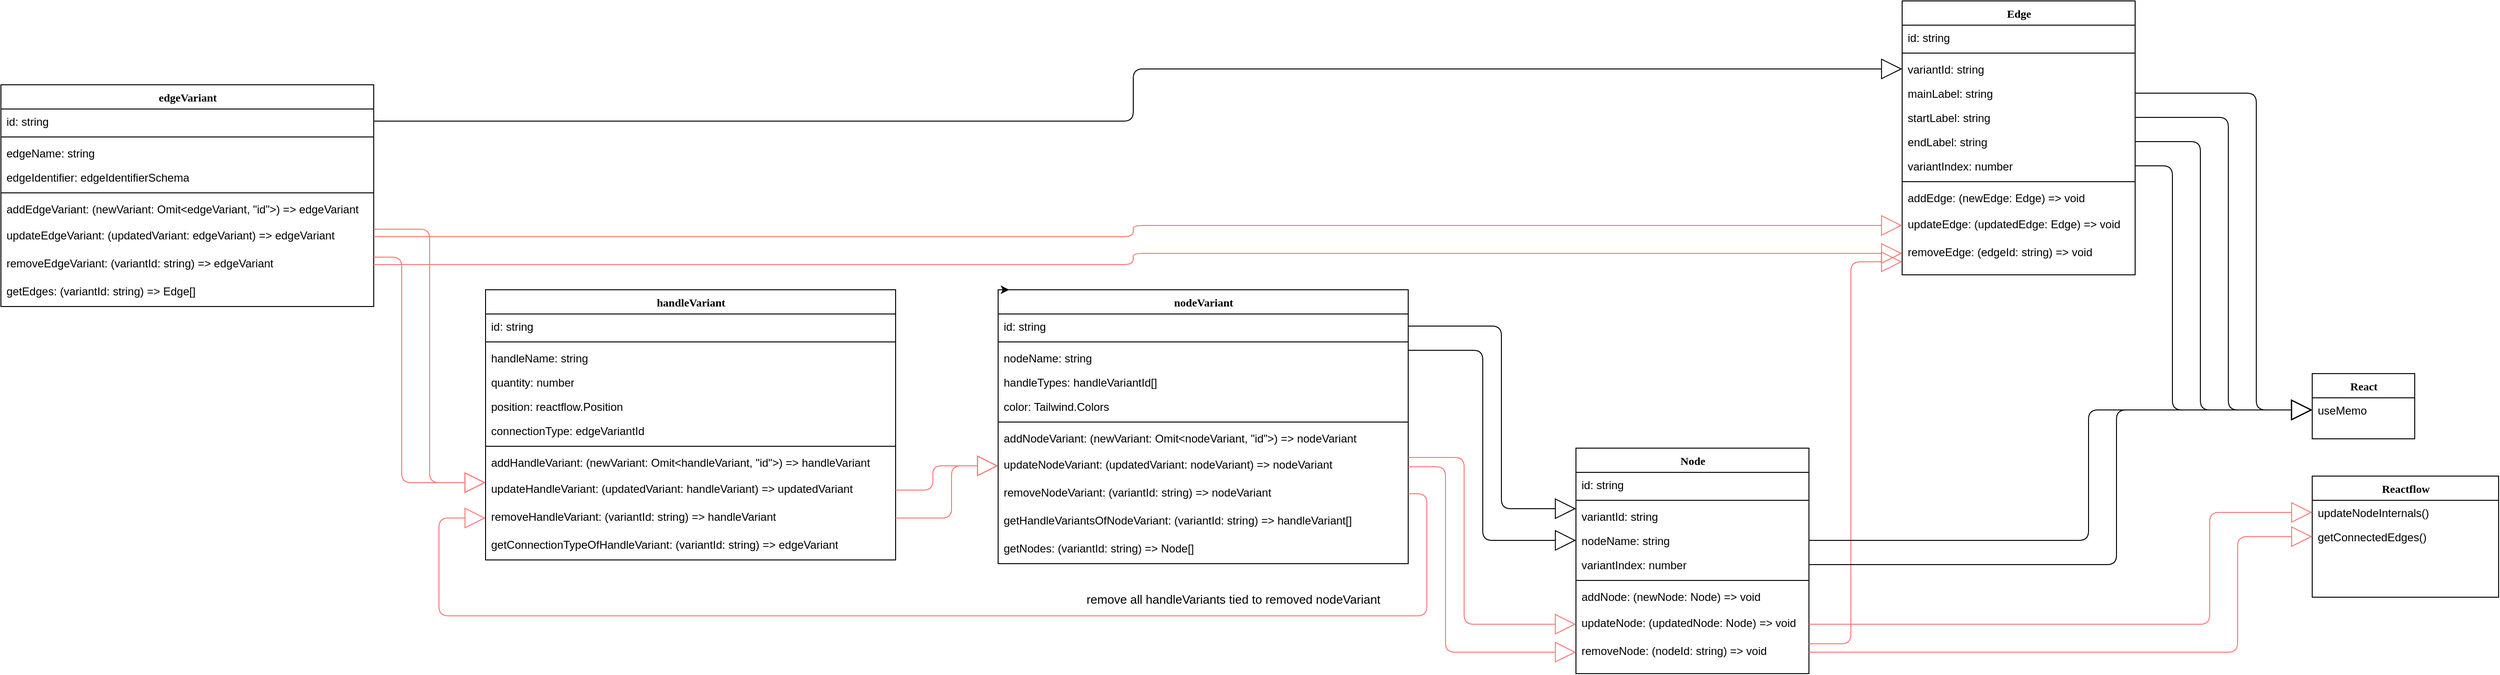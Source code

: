 <mxfile version="24.5.5" type="device">
  <diagram name="Page-1" id="6133507b-19e7-1e82-6fc7-422aa6c4b21f">
    <mxGraphModel dx="2295" dy="622" grid="1" gridSize="10" guides="1" tooltips="1" connect="1" arrows="1" fold="1" page="1" pageScale="1" pageWidth="1100" pageHeight="850" background="none" math="0" shadow="0">
      <root>
        <mxCell id="0" />
        <mxCell id="1" parent="0" />
        <mxCell id="78961159f06e98e8-17" value="nodeVariant" style="swimlane;html=1;fontStyle=1;align=center;verticalAlign=top;childLayout=stackLayout;horizontal=1;startSize=26;horizontalStack=0;resizeParent=1;resizeLast=0;collapsible=1;marginBottom=0;swimlaneFillColor=#ffffff;rounded=0;shadow=0;comic=0;labelBackgroundColor=none;strokeWidth=1;fillColor=none;fontFamily=Verdana;fontSize=12" parent="1" vertex="1">
          <mxGeometry x="60" y="350" width="440" height="294" as="geometry">
            <mxRectangle x="-140" y="132" width="110" height="30" as="alternateBounds" />
          </mxGeometry>
        </mxCell>
        <mxCell id="78961159f06e98e8-24" value="id: string" style="text;html=1;strokeColor=none;fillColor=none;align=left;verticalAlign=top;spacingLeft=4;spacingRight=4;whiteSpace=wrap;overflow=hidden;rotatable=0;points=[[0,0.5],[1,0.5]];portConstraint=eastwest;" parent="78961159f06e98e8-17" vertex="1">
          <mxGeometry y="26" width="440" height="26" as="geometry" />
        </mxCell>
        <mxCell id="NcoKxun65NZ0Gpt5I3KS-111" value="" style="line;html=1;strokeWidth=1;fillColor=none;align=left;verticalAlign=middle;spacingTop=-1;spacingLeft=3;spacingRight=3;rotatable=0;labelPosition=right;points=[];portConstraint=eastwest;" parent="78961159f06e98e8-17" vertex="1">
          <mxGeometry y="52" width="440" height="8" as="geometry" />
        </mxCell>
        <mxCell id="NcoKxun65NZ0Gpt5I3KS-1" value="nodeName: string" style="text;html=1;strokeColor=none;fillColor=none;align=left;verticalAlign=top;spacingLeft=4;spacingRight=4;whiteSpace=wrap;overflow=hidden;rotatable=0;points=[[0,0.5],[1,0.5]];portConstraint=eastwest;" parent="78961159f06e98e8-17" vertex="1">
          <mxGeometry y="60" width="440" height="26" as="geometry" />
        </mxCell>
        <mxCell id="NcoKxun65NZ0Gpt5I3KS-2" value="handleTypes: handleVariantId&lt;span style=&quot;background-color: initial;&quot;&gt;[]&lt;/span&gt;" style="text;html=1;strokeColor=none;fillColor=none;align=left;verticalAlign=top;spacingLeft=4;spacingRight=4;whiteSpace=wrap;overflow=hidden;rotatable=0;points=[[0,0.5],[1,0.5]];portConstraint=eastwest;" parent="78961159f06e98e8-17" vertex="1">
          <mxGeometry y="86" width="440" height="26" as="geometry" />
        </mxCell>
        <mxCell id="fbE8DPtMrcAyGNPkYjWC-1" value="color: Tailwind.Colors&lt;div&gt;&lt;br&gt;&lt;/div&gt;" style="text;html=1;strokeColor=none;fillColor=none;align=left;verticalAlign=top;spacingLeft=4;spacingRight=4;whiteSpace=wrap;overflow=hidden;rotatable=0;points=[[0,0.5],[1,0.5]];portConstraint=eastwest;" vertex="1" parent="78961159f06e98e8-17">
          <mxGeometry y="112" width="440" height="26" as="geometry" />
        </mxCell>
        <mxCell id="78961159f06e98e8-19" value="" style="line;html=1;strokeWidth=1;fillColor=none;align=left;verticalAlign=middle;spacingTop=-1;spacingLeft=3;spacingRight=3;rotatable=0;labelPosition=right;points=[];portConstraint=eastwest;" parent="78961159f06e98e8-17" vertex="1">
          <mxGeometry y="138" width="440" height="8" as="geometry" />
        </mxCell>
        <mxCell id="78961159f06e98e8-27" value="addNodeVariant: (newVariant: Omit&amp;lt;nodeVariant, &quot;id&quot;&amp;gt;) =&amp;gt; nodeVariant" style="text;html=1;strokeColor=none;fillColor=none;align=left;verticalAlign=top;spacingLeft=4;spacingRight=4;whiteSpace=wrap;overflow=hidden;rotatable=0;points=[[0,0.5],[1,0.5]];portConstraint=eastwest;" parent="78961159f06e98e8-17" vertex="1">
          <mxGeometry y="146" width="440" height="28" as="geometry" />
        </mxCell>
        <mxCell id="NcoKxun65NZ0Gpt5I3KS-3" value="updateNodeVariant: (updatedVariant: nodeVariant&lt;span style=&quot;background-color: initial;&quot;&gt;) =&amp;gt; nodeVariant&lt;/span&gt;" style="text;html=1;strokeColor=none;fillColor=none;align=left;verticalAlign=top;spacingLeft=4;spacingRight=4;whiteSpace=wrap;overflow=hidden;rotatable=0;points=[[0,0.5],[1,0.5]];portConstraint=eastwest;" parent="78961159f06e98e8-17" vertex="1">
          <mxGeometry y="174" width="440" height="30" as="geometry" />
        </mxCell>
        <mxCell id="NcoKxun65NZ0Gpt5I3KS-12" value="removeNodeVariant: (variantId: string) =&amp;gt; nodeVariant" style="text;html=1;strokeColor=none;fillColor=none;align=left;verticalAlign=top;spacingLeft=4;spacingRight=4;whiteSpace=wrap;overflow=hidden;rotatable=0;points=[[0,0.5],[1,0.5]];portConstraint=eastwest;" parent="78961159f06e98e8-17" vertex="1">
          <mxGeometry y="204" width="440" height="30" as="geometry" />
        </mxCell>
        <mxCell id="NcoKxun65NZ0Gpt5I3KS-13" value="getHandleVariantsOfNodeVariant: (variantId: string) =&amp;gt; handleVariant[]" style="text;html=1;strokeColor=none;fillColor=none;align=left;verticalAlign=top;spacingLeft=4;spacingRight=4;whiteSpace=wrap;overflow=hidden;rotatable=0;points=[[0,0.5],[1,0.5]];portConstraint=eastwest;" parent="78961159f06e98e8-17" vertex="1">
          <mxGeometry y="234" width="440" height="30" as="geometry" />
        </mxCell>
        <mxCell id="NcoKxun65NZ0Gpt5I3KS-14" value="getNodes: (variantId: string) =&amp;gt; Node[]" style="text;html=1;strokeColor=none;fillColor=none;align=left;verticalAlign=top;spacingLeft=4;spacingRight=4;whiteSpace=wrap;overflow=hidden;rotatable=0;points=[[0,0.5],[1,0.5]];portConstraint=eastwest;" parent="78961159f06e98e8-17" vertex="1">
          <mxGeometry y="264" width="440" height="30" as="geometry" />
        </mxCell>
        <mxCell id="NcoKxun65NZ0Gpt5I3KS-4" style="edgeStyle=orthogonalEdgeStyle;rounded=0;orthogonalLoop=1;jettySize=auto;html=1;exitX=0;exitY=0;exitDx=0;exitDy=0;entryX=0.027;entryY=0;entryDx=0;entryDy=0;entryPerimeter=0;" parent="1" source="78961159f06e98e8-17" target="78961159f06e98e8-17" edge="1">
          <mxGeometry relative="1" as="geometry" />
        </mxCell>
        <mxCell id="NcoKxun65NZ0Gpt5I3KS-15" value="handleVariant" style="swimlane;html=1;fontStyle=1;align=center;verticalAlign=top;childLayout=stackLayout;horizontal=1;startSize=26;horizontalStack=0;resizeParent=1;resizeLast=0;collapsible=1;marginBottom=0;swimlaneFillColor=#ffffff;rounded=0;shadow=0;comic=0;labelBackgroundColor=none;strokeWidth=1;fillColor=none;fontFamily=Verdana;fontSize=12" parent="1" vertex="1">
          <mxGeometry x="-490" y="350" width="440" height="290" as="geometry">
            <mxRectangle x="-140" y="132" width="110" height="30" as="alternateBounds" />
          </mxGeometry>
        </mxCell>
        <mxCell id="NcoKxun65NZ0Gpt5I3KS-16" value="id: string" style="text;html=1;strokeColor=none;fillColor=none;align=left;verticalAlign=top;spacingLeft=4;spacingRight=4;whiteSpace=wrap;overflow=hidden;rotatable=0;points=[[0,0.5],[1,0.5]];portConstraint=eastwest;" parent="NcoKxun65NZ0Gpt5I3KS-15" vertex="1">
          <mxGeometry y="26" width="440" height="26" as="geometry" />
        </mxCell>
        <mxCell id="NcoKxun65NZ0Gpt5I3KS-110" value="" style="line;html=1;strokeWidth=1;fillColor=none;align=left;verticalAlign=middle;spacingTop=-1;spacingLeft=3;spacingRight=3;rotatable=0;labelPosition=right;points=[];portConstraint=eastwest;" parent="NcoKxun65NZ0Gpt5I3KS-15" vertex="1">
          <mxGeometry y="52" width="440" height="8" as="geometry" />
        </mxCell>
        <mxCell id="NcoKxun65NZ0Gpt5I3KS-17" value="handleName: string" style="text;html=1;strokeColor=none;fillColor=none;align=left;verticalAlign=top;spacingLeft=4;spacingRight=4;whiteSpace=wrap;overflow=hidden;rotatable=0;points=[[0,0.5],[1,0.5]];portConstraint=eastwest;" parent="NcoKxun65NZ0Gpt5I3KS-15" vertex="1">
          <mxGeometry y="60" width="440" height="26" as="geometry" />
        </mxCell>
        <mxCell id="NcoKxun65NZ0Gpt5I3KS-18" value="quantity: number" style="text;html=1;strokeColor=none;fillColor=none;align=left;verticalAlign=top;spacingLeft=4;spacingRight=4;whiteSpace=wrap;overflow=hidden;rotatable=0;points=[[0,0.5],[1,0.5]];portConstraint=eastwest;" parent="NcoKxun65NZ0Gpt5I3KS-15" vertex="1">
          <mxGeometry y="86" width="440" height="26" as="geometry" />
        </mxCell>
        <mxCell id="NcoKxun65NZ0Gpt5I3KS-25" value="position: reactflow.Position" style="text;html=1;strokeColor=none;fillColor=none;align=left;verticalAlign=top;spacingLeft=4;spacingRight=4;whiteSpace=wrap;overflow=hidden;rotatable=0;points=[[0,0.5],[1,0.5]];portConstraint=eastwest;" parent="NcoKxun65NZ0Gpt5I3KS-15" vertex="1">
          <mxGeometry y="112" width="440" height="26" as="geometry" />
        </mxCell>
        <mxCell id="NcoKxun65NZ0Gpt5I3KS-26" value="connectionType: edgeVariantId" style="text;html=1;strokeColor=none;fillColor=none;align=left;verticalAlign=top;spacingLeft=4;spacingRight=4;whiteSpace=wrap;overflow=hidden;rotatable=0;points=[[0,0.5],[1,0.5]];portConstraint=eastwest;" parent="NcoKxun65NZ0Gpt5I3KS-15" vertex="1">
          <mxGeometry y="138" width="440" height="26" as="geometry" />
        </mxCell>
        <mxCell id="NcoKxun65NZ0Gpt5I3KS-19" value="" style="line;html=1;strokeWidth=1;fillColor=none;align=left;verticalAlign=middle;spacingTop=-1;spacingLeft=3;spacingRight=3;rotatable=0;labelPosition=right;points=[];portConstraint=eastwest;" parent="NcoKxun65NZ0Gpt5I3KS-15" vertex="1">
          <mxGeometry y="164" width="440" height="8" as="geometry" />
        </mxCell>
        <mxCell id="NcoKxun65NZ0Gpt5I3KS-20" value="addHandleVariant: (newVariant: Omit&amp;lt;handleVariant, &quot;id&quot;&amp;gt;) =&amp;gt; handleVariant" style="text;html=1;strokeColor=none;fillColor=none;align=left;verticalAlign=top;spacingLeft=4;spacingRight=4;whiteSpace=wrap;overflow=hidden;rotatable=0;points=[[0,0.5],[1,0.5]];portConstraint=eastwest;" parent="NcoKxun65NZ0Gpt5I3KS-15" vertex="1">
          <mxGeometry y="172" width="440" height="28" as="geometry" />
        </mxCell>
        <mxCell id="NcoKxun65NZ0Gpt5I3KS-21" value="updateHandleVariant: (updatedVariant: handleVariant) =&amp;gt; updatedVariant" style="text;html=1;strokeColor=none;fillColor=none;align=left;verticalAlign=top;spacingLeft=4;spacingRight=4;whiteSpace=wrap;overflow=hidden;rotatable=0;points=[[0,0.5],[1,0.5]];portConstraint=eastwest;" parent="NcoKxun65NZ0Gpt5I3KS-15" vertex="1">
          <mxGeometry y="200" width="440" height="30" as="geometry" />
        </mxCell>
        <mxCell id="NcoKxun65NZ0Gpt5I3KS-22" value="removeHandleVariant: (variantId: string) =&amp;gt; handleVariant" style="text;html=1;strokeColor=none;fillColor=none;align=left;verticalAlign=top;spacingLeft=4;spacingRight=4;whiteSpace=wrap;overflow=hidden;rotatable=0;points=[[0,0.5],[1,0.5]];portConstraint=eastwest;" parent="NcoKxun65NZ0Gpt5I3KS-15" vertex="1">
          <mxGeometry y="230" width="440" height="30" as="geometry" />
        </mxCell>
        <mxCell id="NcoKxun65NZ0Gpt5I3KS-23" value="getConnectionTypeOfHandleVariant: (variantId: string) =&amp;gt; edgeVariant" style="text;html=1;strokeColor=none;fillColor=none;align=left;verticalAlign=top;spacingLeft=4;spacingRight=4;whiteSpace=wrap;overflow=hidden;rotatable=0;points=[[0,0.5],[1,0.5]];portConstraint=eastwest;" parent="NcoKxun65NZ0Gpt5I3KS-15" vertex="1">
          <mxGeometry y="260" width="440" height="30" as="geometry" />
        </mxCell>
        <mxCell id="NcoKxun65NZ0Gpt5I3KS-29" value="" style="edgeStyle=orthogonalEdgeStyle;rounded=1;orthogonalLoop=1;jettySize=auto;html=1;endArrow=block;endFill=0;startSize=6;endSize=20;fillColor=#f8cecc;strokeColor=#FF7575;" parent="1" source="NcoKxun65NZ0Gpt5I3KS-21" target="NcoKxun65NZ0Gpt5I3KS-3" edge="1">
          <mxGeometry relative="1" as="geometry">
            <mxPoint x="-20" y="330" as="targetPoint" />
            <Array as="points">
              <mxPoint x="-10" y="565" />
              <mxPoint x="-10" y="539" />
            </Array>
          </mxGeometry>
        </mxCell>
        <mxCell id="NcoKxun65NZ0Gpt5I3KS-31" style="edgeStyle=orthogonalEdgeStyle;rounded=1;orthogonalLoop=1;jettySize=auto;html=1;endArrow=block;endFill=0;startSize=6;endSize=20;fillColor=#f8cecc;strokeColor=#FF7575;" parent="1" source="NcoKxun65NZ0Gpt5I3KS-22" target="NcoKxun65NZ0Gpt5I3KS-3" edge="1">
          <mxGeometry relative="1" as="geometry">
            <Array as="points">
              <mxPoint x="10" y="595" />
              <mxPoint x="10" y="539" />
            </Array>
          </mxGeometry>
        </mxCell>
        <mxCell id="NcoKxun65NZ0Gpt5I3KS-33" value="edgeVariant" style="swimlane;html=1;fontStyle=1;align=center;verticalAlign=top;childLayout=stackLayout;horizontal=1;startSize=26;horizontalStack=0;resizeParent=1;resizeLast=0;collapsible=1;marginBottom=0;swimlaneFillColor=#ffffff;rounded=0;shadow=0;comic=0;labelBackgroundColor=none;strokeWidth=1;fillColor=none;fontFamily=Verdana;fontSize=12" parent="1" vertex="1">
          <mxGeometry x="-1010" y="130" width="400" height="238" as="geometry">
            <mxRectangle x="-1010" y="130" width="110" height="30" as="alternateBounds" />
          </mxGeometry>
        </mxCell>
        <mxCell id="NcoKxun65NZ0Gpt5I3KS-34" value="id: string" style="text;html=1;strokeColor=none;fillColor=none;align=left;verticalAlign=top;spacingLeft=4;spacingRight=4;whiteSpace=wrap;overflow=hidden;rotatable=0;points=[[0,0.5],[1,0.5]];portConstraint=eastwest;" parent="NcoKxun65NZ0Gpt5I3KS-33" vertex="1">
          <mxGeometry y="26" width="400" height="26" as="geometry" />
        </mxCell>
        <mxCell id="NcoKxun65NZ0Gpt5I3KS-109" value="" style="line;html=1;strokeWidth=1;fillColor=none;align=left;verticalAlign=middle;spacingTop=-1;spacingLeft=3;spacingRight=3;rotatable=0;labelPosition=right;points=[];portConstraint=eastwest;" parent="NcoKxun65NZ0Gpt5I3KS-33" vertex="1">
          <mxGeometry y="52" width="400" height="8" as="geometry" />
        </mxCell>
        <mxCell id="NcoKxun65NZ0Gpt5I3KS-35" value="edgeName: string" style="text;html=1;strokeColor=none;fillColor=none;align=left;verticalAlign=top;spacingLeft=4;spacingRight=4;whiteSpace=wrap;overflow=hidden;rotatable=0;points=[[0,0.5],[1,0.5]];portConstraint=eastwest;" parent="NcoKxun65NZ0Gpt5I3KS-33" vertex="1">
          <mxGeometry y="60" width="400" height="26" as="geometry" />
        </mxCell>
        <mxCell id="NcoKxun65NZ0Gpt5I3KS-36" value="edgeIdentifier: edgeIdentifierSchema" style="text;html=1;strokeColor=none;fillColor=none;align=left;verticalAlign=top;spacingLeft=4;spacingRight=4;whiteSpace=wrap;overflow=hidden;rotatable=0;points=[[0,0.5],[1,0.5]];portConstraint=eastwest;" parent="NcoKxun65NZ0Gpt5I3KS-33" vertex="1">
          <mxGeometry y="86" width="400" height="26" as="geometry" />
        </mxCell>
        <mxCell id="NcoKxun65NZ0Gpt5I3KS-37" value="" style="line;html=1;strokeWidth=1;fillColor=none;align=left;verticalAlign=middle;spacingTop=-1;spacingLeft=3;spacingRight=3;rotatable=0;labelPosition=right;points=[];portConstraint=eastwest;" parent="NcoKxun65NZ0Gpt5I3KS-33" vertex="1">
          <mxGeometry y="112" width="400" height="8" as="geometry" />
        </mxCell>
        <mxCell id="NcoKxun65NZ0Gpt5I3KS-38" value="addEdgeVariant: (newVariant: Omit&amp;lt;edgeVariant, &quot;id&quot;&amp;gt;) =&amp;gt; edgeVariant" style="text;html=1;strokeColor=none;fillColor=none;align=left;verticalAlign=top;spacingLeft=4;spacingRight=4;whiteSpace=wrap;overflow=hidden;rotatable=0;points=[[0,0.5],[1,0.5]];portConstraint=eastwest;" parent="NcoKxun65NZ0Gpt5I3KS-33" vertex="1">
          <mxGeometry y="120" width="400" height="28" as="geometry" />
        </mxCell>
        <mxCell id="NcoKxun65NZ0Gpt5I3KS-39" value="updateEdgeVariant: (updatedVariant: edgeVariant&lt;span style=&quot;background-color: initial;&quot;&gt;) =&amp;gt; edgeVariant&lt;/span&gt;" style="text;html=1;strokeColor=none;fillColor=none;align=left;verticalAlign=top;spacingLeft=4;spacingRight=4;whiteSpace=wrap;overflow=hidden;rotatable=0;points=[[0,0.5],[1,0.5]];portConstraint=eastwest;" parent="NcoKxun65NZ0Gpt5I3KS-33" vertex="1">
          <mxGeometry y="148" width="400" height="30" as="geometry" />
        </mxCell>
        <mxCell id="NcoKxun65NZ0Gpt5I3KS-40" value="removeEdgeVariant: (variantId: string) =&amp;gt; edgeVariant" style="text;html=1;strokeColor=none;fillColor=none;align=left;verticalAlign=top;spacingLeft=4;spacingRight=4;whiteSpace=wrap;overflow=hidden;rotatable=0;points=[[0,0.5],[1,0.5]];portConstraint=eastwest;" parent="NcoKxun65NZ0Gpt5I3KS-33" vertex="1">
          <mxGeometry y="178" width="400" height="30" as="geometry" />
        </mxCell>
        <mxCell id="NcoKxun65NZ0Gpt5I3KS-42" value="getEdges: (variantId: string) =&amp;gt; Edge[]" style="text;html=1;strokeColor=none;fillColor=none;align=left;verticalAlign=top;spacingLeft=4;spacingRight=4;whiteSpace=wrap;overflow=hidden;rotatable=0;points=[[0,0.5],[1,0.5]];portConstraint=eastwest;" parent="NcoKxun65NZ0Gpt5I3KS-33" vertex="1">
          <mxGeometry y="208" width="400" height="30" as="geometry" />
        </mxCell>
        <mxCell id="NcoKxun65NZ0Gpt5I3KS-43" value="" style="edgeStyle=orthogonalEdgeStyle;rounded=1;orthogonalLoop=1;jettySize=auto;html=1;endArrow=block;endFill=0;startSize=6;endSize=20;fillColor=#f8cecc;strokeColor=#FF7575;" parent="1" source="NcoKxun65NZ0Gpt5I3KS-39" target="NcoKxun65NZ0Gpt5I3KS-21" edge="1">
          <mxGeometry relative="1" as="geometry">
            <mxPoint x="-810" y="420" as="sourcePoint" />
            <mxPoint x="-740" y="194" as="targetPoint" />
            <Array as="points">
              <mxPoint x="-550" y="285" />
              <mxPoint x="-550" y="557" />
            </Array>
          </mxGeometry>
        </mxCell>
        <mxCell id="NcoKxun65NZ0Gpt5I3KS-44" value="Node" style="swimlane;html=1;fontStyle=1;align=center;verticalAlign=top;childLayout=stackLayout;horizontal=1;startSize=26;horizontalStack=0;resizeParent=1;resizeLast=0;collapsible=1;marginBottom=0;swimlaneFillColor=#ffffff;rounded=0;shadow=0;comic=0;labelBackgroundColor=none;strokeWidth=1;fillColor=none;fontFamily=Verdana;fontSize=12" parent="1" vertex="1">
          <mxGeometry x="680" y="520" width="250" height="242" as="geometry">
            <mxRectangle x="-140" y="132" width="110" height="30" as="alternateBounds" />
          </mxGeometry>
        </mxCell>
        <mxCell id="NcoKxun65NZ0Gpt5I3KS-45" value="id: string" style="text;html=1;strokeColor=none;fillColor=none;align=left;verticalAlign=top;spacingLeft=4;spacingRight=4;whiteSpace=wrap;overflow=hidden;rotatable=0;points=[[0,0.5],[1,0.5]];portConstraint=eastwest;" parent="NcoKxun65NZ0Gpt5I3KS-44" vertex="1">
          <mxGeometry y="26" width="250" height="26" as="geometry" />
        </mxCell>
        <mxCell id="NcoKxun65NZ0Gpt5I3KS-112" value="" style="line;html=1;strokeWidth=1;fillColor=none;align=left;verticalAlign=middle;spacingTop=-1;spacingLeft=3;spacingRight=3;rotatable=0;labelPosition=right;points=[];portConstraint=eastwest;" parent="NcoKxun65NZ0Gpt5I3KS-44" vertex="1">
          <mxGeometry y="52" width="250" height="8" as="geometry" />
        </mxCell>
        <mxCell id="NcoKxun65NZ0Gpt5I3KS-46" value="variantId: string" style="text;html=1;strokeColor=none;fillColor=none;align=left;verticalAlign=top;spacingLeft=4;spacingRight=4;whiteSpace=wrap;overflow=hidden;rotatable=0;points=[[0,0.5],[1,0.5]];portConstraint=eastwest;" parent="NcoKxun65NZ0Gpt5I3KS-44" vertex="1">
          <mxGeometry y="60" width="250" height="26" as="geometry" />
        </mxCell>
        <mxCell id="NcoKxun65NZ0Gpt5I3KS-56" value="nodeName: string" style="text;html=1;strokeColor=none;fillColor=none;align=left;verticalAlign=top;spacingLeft=4;spacingRight=4;whiteSpace=wrap;overflow=hidden;rotatable=0;points=[[0,0.5],[1,0.5]];portConstraint=eastwest;" parent="NcoKxun65NZ0Gpt5I3KS-44" vertex="1">
          <mxGeometry y="86" width="250" height="26" as="geometry" />
        </mxCell>
        <mxCell id="NcoKxun65NZ0Gpt5I3KS-57" value="variantIndex: number" style="text;html=1;strokeColor=none;fillColor=none;align=left;verticalAlign=top;spacingLeft=4;spacingRight=4;whiteSpace=wrap;overflow=hidden;rotatable=0;points=[[0,0.5],[1,0.5]];portConstraint=eastwest;" parent="NcoKxun65NZ0Gpt5I3KS-44" vertex="1">
          <mxGeometry y="112" width="250" height="26" as="geometry" />
        </mxCell>
        <mxCell id="NcoKxun65NZ0Gpt5I3KS-55" value="" style="line;html=1;strokeWidth=1;fillColor=none;align=left;verticalAlign=middle;spacingTop=-1;spacingLeft=3;spacingRight=3;rotatable=0;labelPosition=right;points=[];portConstraint=eastwest;" parent="NcoKxun65NZ0Gpt5I3KS-44" vertex="1">
          <mxGeometry y="138" width="250" height="8" as="geometry" />
        </mxCell>
        <mxCell id="NcoKxun65NZ0Gpt5I3KS-49" value="addNode: (newNode: Node) =&amp;gt; void" style="text;html=1;strokeColor=none;fillColor=none;align=left;verticalAlign=top;spacingLeft=4;spacingRight=4;whiteSpace=wrap;overflow=hidden;rotatable=0;points=[[0,0.5],[1,0.5]];portConstraint=eastwest;" parent="NcoKxun65NZ0Gpt5I3KS-44" vertex="1">
          <mxGeometry y="146" width="250" height="28" as="geometry" />
        </mxCell>
        <mxCell id="NcoKxun65NZ0Gpt5I3KS-50" value="updateNode: (updatedNode: Node&lt;span style=&quot;background-color: initial;&quot;&gt;) =&amp;gt; void&lt;/span&gt;" style="text;html=1;strokeColor=none;fillColor=none;align=left;verticalAlign=top;spacingLeft=4;spacingRight=4;whiteSpace=wrap;overflow=hidden;rotatable=0;points=[[0,0.5],[1,0.5]];portConstraint=eastwest;" parent="NcoKxun65NZ0Gpt5I3KS-44" vertex="1">
          <mxGeometry y="174" width="250" height="30" as="geometry" />
        </mxCell>
        <mxCell id="NcoKxun65NZ0Gpt5I3KS-59" value="removeNode: (nodeId: string&lt;span style=&quot;background-color: initial;&quot;&gt;) =&amp;gt; void&lt;/span&gt;" style="text;html=1;strokeColor=none;fillColor=none;align=left;verticalAlign=top;spacingLeft=4;spacingRight=4;whiteSpace=wrap;overflow=hidden;rotatable=0;points=[[0,0.5],[1,0.5]];portConstraint=eastwest;" parent="NcoKxun65NZ0Gpt5I3KS-44" vertex="1">
          <mxGeometry y="204" width="250" height="30" as="geometry" />
        </mxCell>
        <mxCell id="NcoKxun65NZ0Gpt5I3KS-54" value="" style="edgeStyle=orthogonalEdgeStyle;rounded=1;orthogonalLoop=1;jettySize=auto;html=1;endArrow=block;endFill=0;startSize=6;endSize=20;" parent="1" source="78961159f06e98e8-24" target="NcoKxun65NZ0Gpt5I3KS-46" edge="1">
          <mxGeometry relative="1" as="geometry">
            <mxPoint x="-50" y="567" as="sourcePoint" />
            <mxPoint x="110" y="515" as="targetPoint" />
            <Array as="points">
              <mxPoint x="600" y="389" />
              <mxPoint x="600" y="585" />
            </Array>
          </mxGeometry>
        </mxCell>
        <mxCell id="NcoKxun65NZ0Gpt5I3KS-58" value="" style="edgeStyle=orthogonalEdgeStyle;rounded=1;orthogonalLoop=1;jettySize=auto;html=1;endArrow=block;endFill=0;startSize=6;endSize=20;" parent="1" source="NcoKxun65NZ0Gpt5I3KS-1" target="NcoKxun65NZ0Gpt5I3KS-56" edge="1">
          <mxGeometry relative="1" as="geometry">
            <mxPoint x="550" y="399" as="sourcePoint" />
            <mxPoint x="650" y="685" as="targetPoint" />
            <Array as="points">
              <mxPoint x="580" y="415" />
              <mxPoint x="580" y="619" />
            </Array>
          </mxGeometry>
        </mxCell>
        <mxCell id="NcoKxun65NZ0Gpt5I3KS-60" value="Reactflow" style="swimlane;html=1;fontStyle=1;align=center;verticalAlign=top;childLayout=stackLayout;horizontal=1;startSize=26;horizontalStack=0;resizeParent=1;resizeLast=0;collapsible=1;marginBottom=0;swimlaneFillColor=#ffffff;rounded=0;shadow=0;comic=0;labelBackgroundColor=none;strokeWidth=1;fillColor=none;fontFamily=Verdana;fontSize=12" parent="1" vertex="1">
          <mxGeometry x="1470" y="550" width="200" height="130" as="geometry">
            <mxRectangle x="-140" y="132" width="110" height="30" as="alternateBounds" />
          </mxGeometry>
        </mxCell>
        <mxCell id="NcoKxun65NZ0Gpt5I3KS-61" value="updateNodeInternals()" style="text;html=1;strokeColor=none;fillColor=none;align=left;verticalAlign=top;spacingLeft=4;spacingRight=4;whiteSpace=wrap;overflow=hidden;rotatable=0;points=[[0,0.5],[1,0.5]];portConstraint=eastwest;" parent="NcoKxun65NZ0Gpt5I3KS-60" vertex="1">
          <mxGeometry y="26" width="200" height="26" as="geometry" />
        </mxCell>
        <mxCell id="NcoKxun65NZ0Gpt5I3KS-71" value="getConnectedEdges()" style="text;html=1;strokeColor=none;fillColor=none;align=left;verticalAlign=top;spacingLeft=4;spacingRight=4;whiteSpace=wrap;overflow=hidden;rotatable=0;points=[[0,0.5],[1,0.5]];portConstraint=eastwest;" parent="NcoKxun65NZ0Gpt5I3KS-60" vertex="1">
          <mxGeometry y="52" width="200" height="26" as="geometry" />
        </mxCell>
        <mxCell id="NcoKxun65NZ0Gpt5I3KS-70" value="" style="edgeStyle=orthogonalEdgeStyle;rounded=1;orthogonalLoop=1;jettySize=auto;html=1;endArrow=block;endFill=0;startSize=6;endSize=20;fillColor=#f8cecc;strokeColor=#FF7575;" parent="1" source="NcoKxun65NZ0Gpt5I3KS-59" target="NcoKxun65NZ0Gpt5I3KS-71" edge="1">
          <mxGeometry relative="1" as="geometry">
            <mxPoint x="550" y="425" as="sourcePoint" />
            <mxPoint x="650" y="719" as="targetPoint" />
            <Array as="points">
              <mxPoint x="1390" y="739" />
              <mxPoint x="1390" y="615" />
            </Array>
          </mxGeometry>
        </mxCell>
        <mxCell id="NcoKxun65NZ0Gpt5I3KS-72" value="" style="edgeStyle=orthogonalEdgeStyle;rounded=1;orthogonalLoop=1;jettySize=auto;html=1;endArrow=block;endFill=0;startSize=6;endSize=20;fillColor=#f8cecc;strokeColor=#FF7575;" parent="1" source="NcoKxun65NZ0Gpt5I3KS-50" target="NcoKxun65NZ0Gpt5I3KS-61" edge="1">
          <mxGeometry relative="1" as="geometry">
            <mxPoint x="890" y="749" as="sourcePoint" />
            <mxPoint x="1010" y="495" as="targetPoint" />
            <Array as="points">
              <mxPoint x="1360" y="709" />
              <mxPoint x="1360" y="589" />
            </Array>
          </mxGeometry>
        </mxCell>
        <mxCell id="NcoKxun65NZ0Gpt5I3KS-73" value="Edge" style="swimlane;html=1;fontStyle=1;align=center;verticalAlign=top;childLayout=stackLayout;horizontal=1;startSize=26;horizontalStack=0;resizeParent=1;resizeLast=0;collapsible=1;marginBottom=0;swimlaneFillColor=#ffffff;rounded=0;shadow=0;comic=0;labelBackgroundColor=none;strokeWidth=1;fillColor=none;fontFamily=Verdana;fontSize=12" parent="1" vertex="1">
          <mxGeometry x="1030" y="40" width="250" height="294" as="geometry">
            <mxRectangle x="-140" y="132" width="110" height="30" as="alternateBounds" />
          </mxGeometry>
        </mxCell>
        <mxCell id="NcoKxun65NZ0Gpt5I3KS-74" value="id: string" style="text;html=1;strokeColor=none;fillColor=none;align=left;verticalAlign=top;spacingLeft=4;spacingRight=4;whiteSpace=wrap;overflow=hidden;rotatable=0;points=[[0,0.5],[1,0.5]];portConstraint=eastwest;" parent="NcoKxun65NZ0Gpt5I3KS-73" vertex="1">
          <mxGeometry y="26" width="250" height="26" as="geometry" />
        </mxCell>
        <mxCell id="NcoKxun65NZ0Gpt5I3KS-113" value="" style="line;html=1;strokeWidth=1;fillColor=none;align=left;verticalAlign=middle;spacingTop=-1;spacingLeft=3;spacingRight=3;rotatable=0;labelPosition=right;points=[];portConstraint=eastwest;" parent="NcoKxun65NZ0Gpt5I3KS-73" vertex="1">
          <mxGeometry y="52" width="250" height="8" as="geometry" />
        </mxCell>
        <mxCell id="NcoKxun65NZ0Gpt5I3KS-75" value="variantId: string" style="text;html=1;strokeColor=none;fillColor=none;align=left;verticalAlign=top;spacingLeft=4;spacingRight=4;whiteSpace=wrap;overflow=hidden;rotatable=0;points=[[0,0.5],[1,0.5]];portConstraint=eastwest;" parent="NcoKxun65NZ0Gpt5I3KS-73" vertex="1">
          <mxGeometry y="60" width="250" height="26" as="geometry" />
        </mxCell>
        <mxCell id="NcoKxun65NZ0Gpt5I3KS-77" value="mainLabel: string" style="text;html=1;strokeColor=none;fillColor=none;align=left;verticalAlign=top;spacingLeft=4;spacingRight=4;whiteSpace=wrap;overflow=hidden;rotatable=0;points=[[0,0.5],[1,0.5]];portConstraint=eastwest;" parent="NcoKxun65NZ0Gpt5I3KS-73" vertex="1">
          <mxGeometry y="86" width="250" height="26" as="geometry" />
        </mxCell>
        <mxCell id="NcoKxun65NZ0Gpt5I3KS-78" value="startLabel: string" style="text;html=1;strokeColor=none;fillColor=none;align=left;verticalAlign=top;spacingLeft=4;spacingRight=4;whiteSpace=wrap;overflow=hidden;rotatable=0;points=[[0,0.5],[1,0.5]];portConstraint=eastwest;" parent="NcoKxun65NZ0Gpt5I3KS-73" vertex="1">
          <mxGeometry y="112" width="250" height="26" as="geometry" />
        </mxCell>
        <mxCell id="NcoKxun65NZ0Gpt5I3KS-84" value="endLabel: string" style="text;html=1;strokeColor=none;fillColor=none;align=left;verticalAlign=top;spacingLeft=4;spacingRight=4;whiteSpace=wrap;overflow=hidden;rotatable=0;points=[[0,0.5],[1,0.5]];portConstraint=eastwest;" parent="NcoKxun65NZ0Gpt5I3KS-73" vertex="1">
          <mxGeometry y="138" width="250" height="26" as="geometry" />
        </mxCell>
        <mxCell id="NcoKxun65NZ0Gpt5I3KS-85" value="variantIndex: number" style="text;html=1;strokeColor=none;fillColor=none;align=left;verticalAlign=top;spacingLeft=4;spacingRight=4;whiteSpace=wrap;overflow=hidden;rotatable=0;points=[[0,0.5],[1,0.5]];portConstraint=eastwest;" parent="NcoKxun65NZ0Gpt5I3KS-73" vertex="1">
          <mxGeometry y="164" width="250" height="26" as="geometry" />
        </mxCell>
        <mxCell id="NcoKxun65NZ0Gpt5I3KS-79" value="" style="line;html=1;strokeWidth=1;fillColor=none;align=left;verticalAlign=middle;spacingTop=-1;spacingLeft=3;spacingRight=3;rotatable=0;labelPosition=right;points=[];portConstraint=eastwest;" parent="NcoKxun65NZ0Gpt5I3KS-73" vertex="1">
          <mxGeometry y="190" width="250" height="8" as="geometry" />
        </mxCell>
        <mxCell id="NcoKxun65NZ0Gpt5I3KS-80" value="addEdge: (newEdge: Edge) =&amp;gt; void" style="text;html=1;strokeColor=none;fillColor=none;align=left;verticalAlign=top;spacingLeft=4;spacingRight=4;whiteSpace=wrap;overflow=hidden;rotatable=0;points=[[0,0.5],[1,0.5]];portConstraint=eastwest;" parent="NcoKxun65NZ0Gpt5I3KS-73" vertex="1">
          <mxGeometry y="198" width="250" height="28" as="geometry" />
        </mxCell>
        <mxCell id="NcoKxun65NZ0Gpt5I3KS-81" value="updateEdge: (updatedEdge: Edge&lt;span style=&quot;background-color: initial;&quot;&gt;) =&amp;gt; void&lt;/span&gt;" style="text;html=1;strokeColor=none;fillColor=none;align=left;verticalAlign=top;spacingLeft=4;spacingRight=4;whiteSpace=wrap;overflow=hidden;rotatable=0;points=[[0,0.5],[1,0.5]];portConstraint=eastwest;" parent="NcoKxun65NZ0Gpt5I3KS-73" vertex="1">
          <mxGeometry y="226" width="250" height="30" as="geometry" />
        </mxCell>
        <mxCell id="NcoKxun65NZ0Gpt5I3KS-82" value="removeEdge: (edgeId: string&lt;span style=&quot;background-color: initial;&quot;&gt;) =&amp;gt; void&lt;/span&gt;" style="text;html=1;strokeColor=none;fillColor=none;align=left;verticalAlign=top;spacingLeft=4;spacingRight=4;whiteSpace=wrap;overflow=hidden;rotatable=0;points=[[0,0.5],[1,0.5]];portConstraint=eastwest;" parent="NcoKxun65NZ0Gpt5I3KS-73" vertex="1">
          <mxGeometry y="256" width="250" height="30" as="geometry" />
        </mxCell>
        <mxCell id="NcoKxun65NZ0Gpt5I3KS-83" value="" style="edgeStyle=orthogonalEdgeStyle;rounded=1;orthogonalLoop=1;jettySize=auto;html=1;endArrow=block;endFill=0;startSize=6;endSize=20;" parent="1" source="NcoKxun65NZ0Gpt5I3KS-34" target="NcoKxun65NZ0Gpt5I3KS-75" edge="1">
          <mxGeometry relative="1" as="geometry">
            <mxPoint x="-600" y="315" as="sourcePoint" />
            <mxPoint x="-490" y="567" as="targetPoint" />
          </mxGeometry>
        </mxCell>
        <mxCell id="NcoKxun65NZ0Gpt5I3KS-86" value="" style="edgeStyle=orthogonalEdgeStyle;rounded=1;orthogonalLoop=1;jettySize=auto;html=1;endArrow=block;endFill=0;startSize=6;endSize=20;fillColor=#f8cecc;strokeColor=#FF7575;" parent="1" source="NcoKxun65NZ0Gpt5I3KS-39" target="NcoKxun65NZ0Gpt5I3KS-81" edge="1">
          <mxGeometry relative="1" as="geometry">
            <mxPoint x="-600" y="375" as="sourcePoint" />
            <mxPoint x="-480" y="567" as="targetPoint" />
          </mxGeometry>
        </mxCell>
        <mxCell id="NcoKxun65NZ0Gpt5I3KS-87" value="" style="edgeStyle=orthogonalEdgeStyle;rounded=1;orthogonalLoop=1;jettySize=auto;html=1;endArrow=block;endFill=0;startSize=6;endSize=20;fillColor=#f8cecc;strokeColor=#FF7575;" parent="1" source="NcoKxun65NZ0Gpt5I3KS-40" target="NcoKxun65NZ0Gpt5I3KS-82" edge="1">
          <mxGeometry relative="1" as="geometry">
            <mxPoint x="-600" y="375" as="sourcePoint" />
            <mxPoint x="970" y="471" as="targetPoint" />
          </mxGeometry>
        </mxCell>
        <mxCell id="NcoKxun65NZ0Gpt5I3KS-88" value="" style="edgeStyle=orthogonalEdgeStyle;rounded=1;orthogonalLoop=1;jettySize=auto;html=1;endArrow=block;endFill=0;startSize=6;endSize=20;fillColor=#f8cecc;strokeColor=#FF7575;" parent="1" source="NcoKxun65NZ0Gpt5I3KS-59" target="NcoKxun65NZ0Gpt5I3KS-82" edge="1">
          <mxGeometry relative="1" as="geometry">
            <mxPoint x="890" y="749" as="sourcePoint" />
            <mxPoint x="1140" y="510" as="targetPoint" />
            <Array as="points">
              <mxPoint x="975" y="730" />
              <mxPoint x="975" y="320" />
            </Array>
          </mxGeometry>
        </mxCell>
        <mxCell id="NcoKxun65NZ0Gpt5I3KS-89" value="React" style="swimlane;html=1;fontStyle=1;align=center;verticalAlign=top;childLayout=stackLayout;horizontal=1;startSize=26;horizontalStack=0;resizeParent=1;resizeLast=0;collapsible=1;marginBottom=0;swimlaneFillColor=#ffffff;rounded=0;shadow=0;comic=0;labelBackgroundColor=none;strokeWidth=1;fillColor=none;fontFamily=Verdana;fontSize=12" parent="1" vertex="1">
          <mxGeometry x="1470" y="440" width="110" height="70" as="geometry">
            <mxRectangle x="-140" y="132" width="110" height="30" as="alternateBounds" />
          </mxGeometry>
        </mxCell>
        <mxCell id="NcoKxun65NZ0Gpt5I3KS-90" value="useMemo" style="text;html=1;strokeColor=none;fillColor=none;align=left;verticalAlign=top;spacingLeft=4;spacingRight=4;whiteSpace=wrap;overflow=hidden;rotatable=0;points=[[0,0.5],[1,0.5]];portConstraint=eastwest;" parent="NcoKxun65NZ0Gpt5I3KS-89" vertex="1">
          <mxGeometry y="26" width="110" height="26" as="geometry" />
        </mxCell>
        <mxCell id="NcoKxun65NZ0Gpt5I3KS-93" value="" style="edgeStyle=orthogonalEdgeStyle;rounded=1;orthogonalLoop=1;jettySize=auto;html=1;endArrow=block;endFill=0;startSize=6;endSize=20;" parent="1" source="NcoKxun65NZ0Gpt5I3KS-56" target="NcoKxun65NZ0Gpt5I3KS-90" edge="1">
          <mxGeometry relative="1" as="geometry">
            <mxPoint x="890" y="719" as="sourcePoint" />
            <mxPoint x="1040" y="829" as="targetPoint" />
            <Array as="points">
              <mxPoint x="1230" y="619" />
              <mxPoint x="1230" y="479" />
            </Array>
          </mxGeometry>
        </mxCell>
        <mxCell id="NcoKxun65NZ0Gpt5I3KS-94" value="" style="edgeStyle=orthogonalEdgeStyle;rounded=1;orthogonalLoop=1;jettySize=auto;html=1;endArrow=block;endFill=0;startSize=6;endSize=20;" parent="1" source="NcoKxun65NZ0Gpt5I3KS-57" target="NcoKxun65NZ0Gpt5I3KS-90" edge="1">
          <mxGeometry relative="1" as="geometry">
            <mxPoint x="890" y="629" as="sourcePoint" />
            <mxPoint x="1270" y="489" as="targetPoint" />
            <Array as="points">
              <mxPoint x="1260" y="645" />
              <mxPoint x="1260" y="479" />
            </Array>
          </mxGeometry>
        </mxCell>
        <mxCell id="NcoKxun65NZ0Gpt5I3KS-95" value="" style="edgeStyle=orthogonalEdgeStyle;rounded=1;orthogonalLoop=1;jettySize=auto;html=1;endArrow=block;endFill=0;startSize=6;endSize=20;" parent="1" source="NcoKxun65NZ0Gpt5I3KS-77" target="NcoKxun65NZ0Gpt5I3KS-90" edge="1">
          <mxGeometry relative="1" as="geometry">
            <mxPoint x="890" y="629" as="sourcePoint" />
            <mxPoint x="1530" y="399" as="targetPoint" />
            <Array as="points">
              <mxPoint x="1410" y="139" />
              <mxPoint x="1410" y="479" />
            </Array>
          </mxGeometry>
        </mxCell>
        <mxCell id="NcoKxun65NZ0Gpt5I3KS-96" value="" style="edgeStyle=orthogonalEdgeStyle;rounded=1;orthogonalLoop=1;jettySize=auto;html=1;endArrow=block;endFill=0;startSize=6;endSize=20;" parent="1" source="NcoKxun65NZ0Gpt5I3KS-78" target="NcoKxun65NZ0Gpt5I3KS-90" edge="1">
          <mxGeometry relative="1" as="geometry">
            <mxPoint x="1290" y="149" as="sourcePoint" />
            <mxPoint x="1530" y="399" as="targetPoint" />
            <Array as="points">
              <mxPoint x="1380" y="165" />
              <mxPoint x="1380" y="479" />
            </Array>
          </mxGeometry>
        </mxCell>
        <mxCell id="NcoKxun65NZ0Gpt5I3KS-97" value="" style="edgeStyle=orthogonalEdgeStyle;rounded=1;orthogonalLoop=1;jettySize=auto;html=1;endArrow=block;endFill=0;startSize=6;endSize=20;" parent="1" source="NcoKxun65NZ0Gpt5I3KS-84" target="NcoKxun65NZ0Gpt5I3KS-90" edge="1">
          <mxGeometry relative="1" as="geometry">
            <mxPoint x="1290" y="175" as="sourcePoint" />
            <mxPoint x="1530" y="399" as="targetPoint" />
            <Array as="points">
              <mxPoint x="1350" y="191" />
              <mxPoint x="1350" y="479" />
            </Array>
          </mxGeometry>
        </mxCell>
        <mxCell id="NcoKxun65NZ0Gpt5I3KS-98" value="" style="edgeStyle=orthogonalEdgeStyle;rounded=1;orthogonalLoop=1;jettySize=auto;html=1;endArrow=block;endFill=0;startSize=6;endSize=20;" parent="1" source="NcoKxun65NZ0Gpt5I3KS-85" target="NcoKxun65NZ0Gpt5I3KS-90" edge="1">
          <mxGeometry relative="1" as="geometry">
            <mxPoint x="1290" y="201" as="sourcePoint" />
            <mxPoint x="1530" y="399" as="targetPoint" />
            <Array as="points">
              <mxPoint x="1320" y="217" />
              <mxPoint x="1320" y="479" />
            </Array>
          </mxGeometry>
        </mxCell>
        <mxCell id="NcoKxun65NZ0Gpt5I3KS-103" value="" style="edgeStyle=orthogonalEdgeStyle;rounded=1;orthogonalLoop=1;jettySize=auto;html=1;endArrow=block;endFill=0;startSize=6;endSize=20;fillColor=#f8cecc;strokeColor=#FF7575;" parent="1" source="NcoKxun65NZ0Gpt5I3KS-40" target="NcoKxun65NZ0Gpt5I3KS-21" edge="1">
          <mxGeometry relative="1" as="geometry">
            <mxPoint x="-600" y="295" as="sourcePoint" />
            <mxPoint x="-480" y="567" as="targetPoint" />
            <Array as="points">
              <mxPoint x="-580" y="315" />
              <mxPoint x="-580" y="557" />
            </Array>
          </mxGeometry>
        </mxCell>
        <mxCell id="NcoKxun65NZ0Gpt5I3KS-105" value="" style="edgeStyle=orthogonalEdgeStyle;rounded=1;orthogonalLoop=1;jettySize=auto;html=1;endArrow=block;endFill=0;startSize=6;endSize=20;fillColor=#f8cecc;strokeColor=#FF7575;" parent="1" source="NcoKxun65NZ0Gpt5I3KS-3" target="NcoKxun65NZ0Gpt5I3KS-50" edge="1">
          <mxGeometry relative="1" as="geometry">
            <mxPoint x="890" y="749" as="sourcePoint" />
            <mxPoint x="1040" y="321" as="targetPoint" />
            <Array as="points">
              <mxPoint x="560" y="530" />
              <mxPoint x="560" y="709" />
            </Array>
          </mxGeometry>
        </mxCell>
        <mxCell id="NcoKxun65NZ0Gpt5I3KS-106" value="" style="edgeStyle=orthogonalEdgeStyle;rounded=1;orthogonalLoop=1;jettySize=auto;html=1;endArrow=block;endFill=0;startSize=6;endSize=20;fillColor=#f8cecc;strokeColor=#FF7575;" parent="1" source="NcoKxun65NZ0Gpt5I3KS-3" target="NcoKxun65NZ0Gpt5I3KS-59" edge="1">
          <mxGeometry relative="1" as="geometry">
            <mxPoint x="510" y="515" as="sourcePoint" />
            <mxPoint x="640" y="719" as="targetPoint" />
            <Array as="points">
              <mxPoint x="540" y="540" />
              <mxPoint x="540" y="739" />
            </Array>
          </mxGeometry>
        </mxCell>
        <mxCell id="NcoKxun65NZ0Gpt5I3KS-107" value="" style="edgeStyle=orthogonalEdgeStyle;rounded=1;orthogonalLoop=1;jettySize=auto;html=1;endArrow=block;endFill=0;startSize=6;endSize=20;fillColor=#f8cecc;strokeColor=#FF7575;entryX=0;entryY=0.5;entryDx=0;entryDy=0;" parent="1" source="NcoKxun65NZ0Gpt5I3KS-12" target="NcoKxun65NZ0Gpt5I3KS-22" edge="1">
          <mxGeometry relative="1" as="geometry">
            <mxPoint x="510" y="545" as="sourcePoint" />
            <mxPoint x="690" y="749" as="targetPoint" />
            <Array as="points">
              <mxPoint x="520" y="569" />
              <mxPoint x="520" y="700" />
              <mxPoint x="-540" y="700" />
              <mxPoint x="-540" y="595" />
            </Array>
          </mxGeometry>
        </mxCell>
        <mxCell id="NcoKxun65NZ0Gpt5I3KS-108" value="remove all handleVariants tied to removed nodeVariant" style="edgeLabel;html=1;align=center;verticalAlign=middle;resizable=0;points=[];fontSize=13;" parent="NcoKxun65NZ0Gpt5I3KS-107" vertex="1" connectable="0">
          <mxGeometry x="0.053" y="1" relative="1" as="geometry">
            <mxPoint x="360" y="-19" as="offset" />
          </mxGeometry>
        </mxCell>
      </root>
    </mxGraphModel>
  </diagram>
</mxfile>

